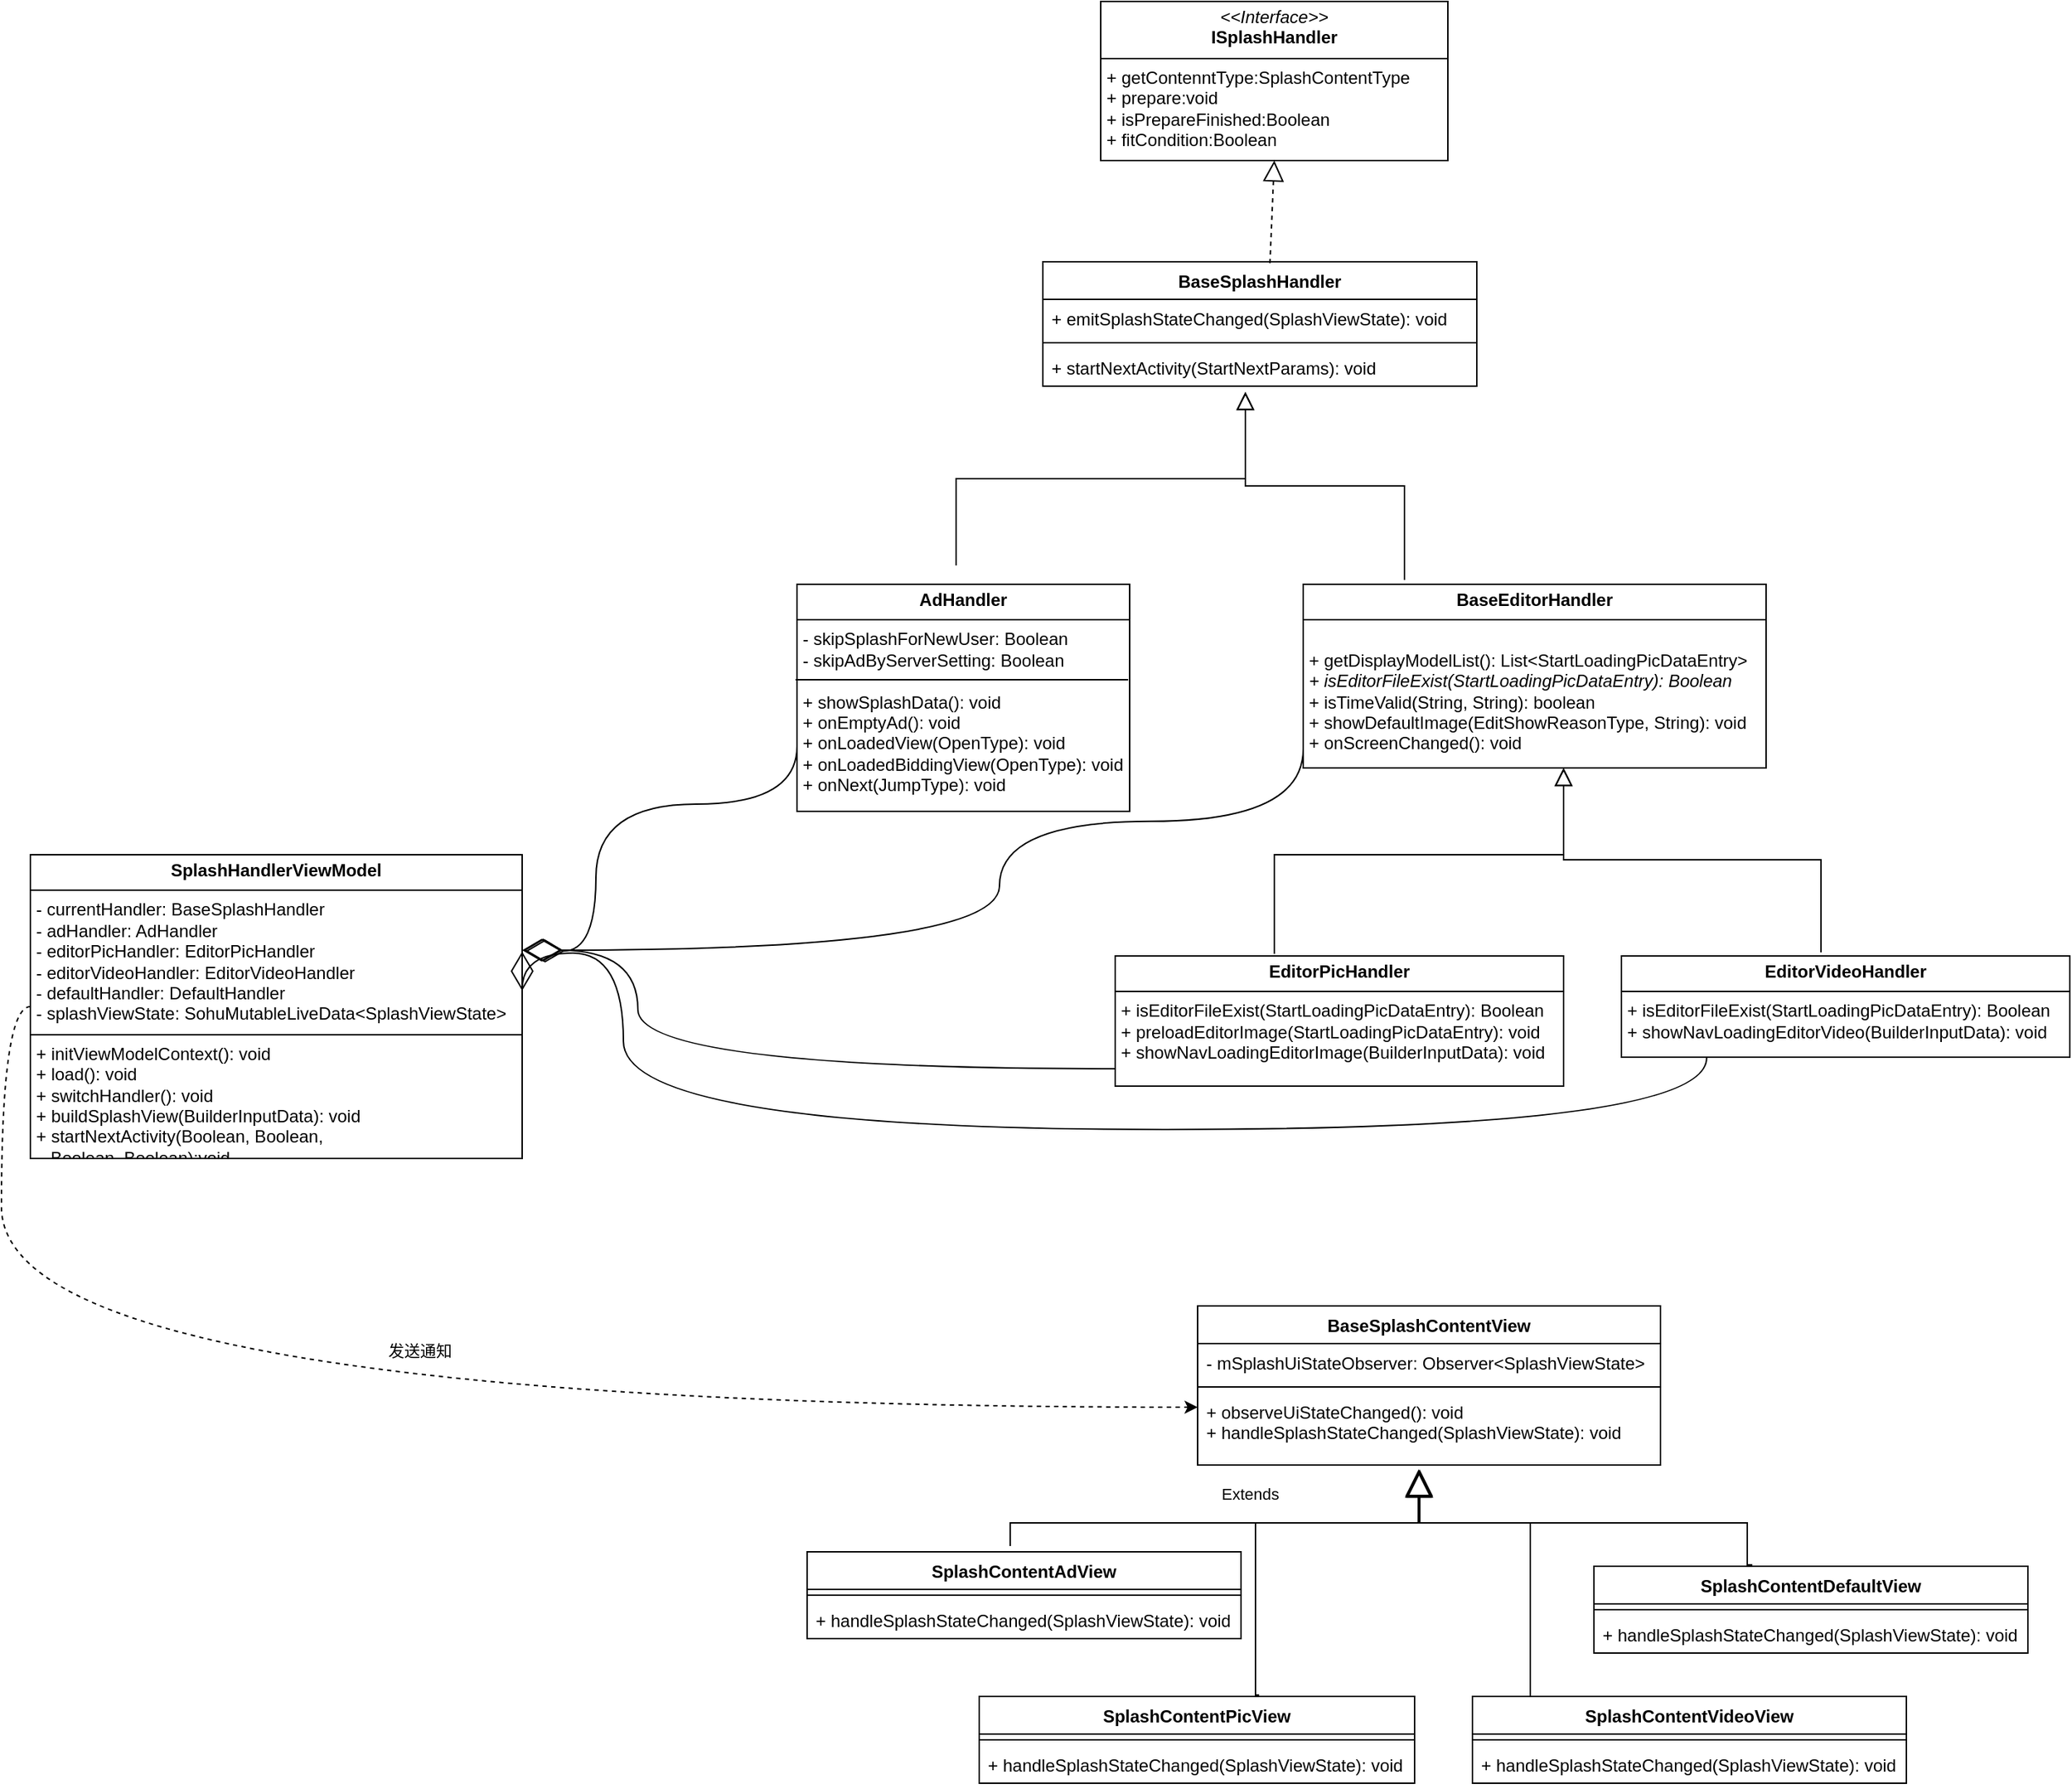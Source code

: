 <mxfile version="24.7.8">
  <diagram id="C5RBs43oDa-KdzZeNtuy" name="启动-类图">
    <mxGraphModel dx="1853" dy="650" grid="1" gridSize="10" guides="1" tooltips="1" connect="1" arrows="1" fold="1" page="1" pageScale="1" pageWidth="827" pageHeight="1169" math="0" shadow="0">
      <root>
        <mxCell id="WIyWlLk6GJQsqaUBKTNV-0" />
        <mxCell id="WIyWlLk6GJQsqaUBKTNV-1" parent="WIyWlLk6GJQsqaUBKTNV-0" />
        <mxCell id="zkfFHV4jXpPFQw0GAbJ--12" value="" style="endArrow=block;endSize=10;endFill=0;shadow=0;strokeWidth=1;rounded=0;curved=0;edgeStyle=elbowEdgeStyle;elbow=vertical;" parent="WIyWlLk6GJQsqaUBKTNV-1" edge="1">
          <mxGeometry width="160" relative="1" as="geometry">
            <mxPoint x="100" y="410" as="sourcePoint" />
            <mxPoint x="300" y="290" as="targetPoint" />
          </mxGeometry>
        </mxCell>
        <mxCell id="zkfFHV4jXpPFQw0GAbJ--16" value="" style="endArrow=block;endSize=10;endFill=0;shadow=0;strokeWidth=1;rounded=0;curved=0;edgeStyle=elbowEdgeStyle;elbow=vertical;" parent="WIyWlLk6GJQsqaUBKTNV-1" edge="1">
          <mxGeometry width="160" relative="1" as="geometry">
            <mxPoint x="410" y="420" as="sourcePoint" />
            <mxPoint x="300" y="290" as="targetPoint" />
          </mxGeometry>
        </mxCell>
        <mxCell id="vUtpF-FoAzg-DGNeopzM-1" value="BaseSplashHandler" style="swimlane;fontStyle=1;align=center;verticalAlign=top;childLayout=stackLayout;horizontal=1;startSize=26;horizontalStack=0;resizeParent=1;resizeParentMax=0;resizeLast=0;collapsible=1;marginBottom=0;whiteSpace=wrap;html=1;" vertex="1" parent="WIyWlLk6GJQsqaUBKTNV-1">
          <mxGeometry x="160" y="200" width="300" height="86" as="geometry" />
        </mxCell>
        <mxCell id="vUtpF-FoAzg-DGNeopzM-2" value="+ emitSplashStateChanged(SplashViewState): void" style="text;strokeColor=none;fillColor=none;align=left;verticalAlign=top;spacingLeft=4;spacingRight=4;overflow=hidden;rotatable=0;points=[[0,0.5],[1,0.5]];portConstraint=eastwest;whiteSpace=wrap;html=1;" vertex="1" parent="vUtpF-FoAzg-DGNeopzM-1">
          <mxGeometry y="26" width="300" height="26" as="geometry" />
        </mxCell>
        <mxCell id="vUtpF-FoAzg-DGNeopzM-3" value="" style="line;strokeWidth=1;fillColor=none;align=left;verticalAlign=middle;spacingTop=-1;spacingLeft=3;spacingRight=3;rotatable=0;labelPosition=right;points=[];portConstraint=eastwest;strokeColor=inherit;" vertex="1" parent="vUtpF-FoAzg-DGNeopzM-1">
          <mxGeometry y="52" width="300" height="8" as="geometry" />
        </mxCell>
        <mxCell id="vUtpF-FoAzg-DGNeopzM-4" value="+ startNextActivity(StartNextParams): void" style="text;strokeColor=none;fillColor=none;align=left;verticalAlign=top;spacingLeft=4;spacingRight=4;overflow=hidden;rotatable=0;points=[[0,0.5],[1,0.5]];portConstraint=eastwest;whiteSpace=wrap;html=1;" vertex="1" parent="vUtpF-FoAzg-DGNeopzM-1">
          <mxGeometry y="60" width="300" height="26" as="geometry" />
        </mxCell>
        <mxCell id="vUtpF-FoAzg-DGNeopzM-5" value="&lt;p style=&quot;margin:0px;margin-top:4px;text-align:center;&quot;&gt;&lt;i&gt;&amp;lt;&amp;lt;Interface&amp;gt;&amp;gt;&lt;/i&gt;&lt;br&gt;&lt;b&gt;ISplashHandler&lt;/b&gt;&lt;br&gt;&lt;/p&gt;&lt;hr size=&quot;1&quot; style=&quot;border-style:solid;&quot;&gt;&lt;p style=&quot;margin:0px;margin-left:4px;&quot;&gt;+ getContenntType:SplashContentType&lt;br&gt;+ prepare:void&lt;/p&gt;&lt;p style=&quot;margin:0px;margin-left:4px;&quot;&gt;+ isPrepareFinished:Boolean&lt;br&gt;&lt;/p&gt;&lt;p style=&quot;margin:0px;margin-left:4px;&quot;&gt;+&amp;nbsp;fitCondition:Boolean&lt;/p&gt;" style="verticalAlign=top;align=left;overflow=fill;html=1;whiteSpace=wrap;" vertex="1" parent="WIyWlLk6GJQsqaUBKTNV-1">
          <mxGeometry x="200" y="20" width="240" height="110" as="geometry" />
        </mxCell>
        <mxCell id="vUtpF-FoAzg-DGNeopzM-6" value="" style="endArrow=block;dashed=1;endFill=0;endSize=12;html=1;rounded=0;entryX=0.5;entryY=1;entryDx=0;entryDy=0;exitX=0.55;exitY=0.012;exitDx=0;exitDy=0;exitPerimeter=0;" edge="1" parent="WIyWlLk6GJQsqaUBKTNV-1" target="vUtpF-FoAzg-DGNeopzM-5">
          <mxGeometry width="160" relative="1" as="geometry">
            <mxPoint x="317" y="201.032" as="sourcePoint" />
            <mxPoint x="312" y="130" as="targetPoint" />
          </mxGeometry>
        </mxCell>
        <mxCell id="vUtpF-FoAzg-DGNeopzM-8" value="&lt;p style=&quot;margin:0px;margin-top:4px;text-align:center;&quot;&gt;&lt;b&gt;AdHandler&lt;/b&gt;&lt;/p&gt;&lt;hr size=&quot;1&quot; style=&quot;border-style:solid;&quot;&gt;&lt;p style=&quot;margin:0px;margin-left:4px;&quot;&gt;- skipSplashForNewUser: Boolean&lt;/p&gt;&lt;p style=&quot;margin:0px;margin-left:4px;&quot;&gt;- skipAdByServerSetting:&amp;nbsp;&lt;span style=&quot;background-color: initial;&quot;&gt;Boolean&lt;/span&gt;&lt;/p&gt;&lt;p style=&quot;margin:0px;margin-left:4px;&quot;&gt;&lt;br&gt;&lt;/p&gt;&lt;p style=&quot;margin:0px;margin-left:4px;&quot;&gt;&lt;span style=&quot;background-color: initial;&quot;&gt;+ showSplashData(): void&lt;/span&gt;&lt;/p&gt;&lt;p style=&quot;margin:0px;margin-left:4px;&quot;&gt;&lt;span style=&quot;background-color: initial;&quot;&gt;+&amp;nbsp;&lt;/span&gt;&lt;span style=&quot;background-color: initial;&quot;&gt;onEmptyAd(): void&lt;/span&gt;&lt;/p&gt;&lt;p style=&quot;margin:0px;margin-left:4px;&quot;&gt;&lt;span style=&quot;background-color: initial;&quot;&gt;+&amp;nbsp;&lt;/span&gt;&lt;span style=&quot;background-color: initial;&quot;&gt;onLoadedView(&lt;/span&gt;&lt;span style=&quot;background-color: initial;&quot;&gt;OpenType&lt;/span&gt;&lt;span style=&quot;background-color: initial;&quot;&gt;): void&lt;/span&gt;&lt;/p&gt;&lt;p style=&quot;margin:0px;margin-left:4px;&quot;&gt;&lt;span style=&quot;background-color: initial;&quot;&gt;+&amp;nbsp;&lt;/span&gt;&lt;span style=&quot;background-color: initial;&quot;&gt;onLoadedBiddingView(&lt;/span&gt;&lt;span style=&quot;background-color: initial;&quot;&gt;OpenType&lt;/span&gt;&lt;span style=&quot;background-color: initial;&quot;&gt;): void&lt;/span&gt;&lt;span style=&quot;background-color: initial;&quot;&gt;&lt;br&gt;&lt;/span&gt;&lt;/p&gt;&lt;p style=&quot;margin:0px;margin-left:4px;&quot;&gt;&lt;span style=&quot;background-color: initial;&quot;&gt;+ onNext(&lt;/span&gt;&lt;span style=&quot;background-color: initial;&quot;&gt;JumpType&lt;/span&gt;&lt;span style=&quot;background-color: initial;&quot;&gt;): void&lt;/span&gt;&lt;/p&gt;" style="verticalAlign=top;align=left;overflow=fill;html=1;whiteSpace=wrap;" vertex="1" parent="WIyWlLk6GJQsqaUBKTNV-1">
          <mxGeometry x="-10" y="423" width="230" height="157" as="geometry" />
        </mxCell>
        <mxCell id="vUtpF-FoAzg-DGNeopzM-9" value="" style="line;strokeWidth=1;fillColor=none;align=left;verticalAlign=middle;spacingTop=-1;spacingLeft=3;spacingRight=3;rotatable=0;labelPosition=right;points=[];portConstraint=eastwest;strokeColor=inherit;" vertex="1" parent="WIyWlLk6GJQsqaUBKTNV-1">
          <mxGeometry x="-11" y="485" width="230" height="8" as="geometry" />
        </mxCell>
        <mxCell id="vUtpF-FoAzg-DGNeopzM-10" value="&lt;p style=&quot;margin:0px;margin-top:4px;text-align:center;&quot;&gt;&lt;b&gt;BaseEditorHandler&lt;/b&gt;&lt;/p&gt;&lt;hr size=&quot;1&quot; style=&quot;border-style:solid;&quot;&gt;&lt;p style=&quot;margin:0px;margin-left:4px;&quot;&gt;&lt;br&gt;&lt;/p&gt;&lt;p style=&quot;margin:0px;margin-left:4px;&quot;&gt;&lt;span style=&quot;background-color: initial;&quot;&gt;+&amp;nbsp;&lt;/span&gt;&lt;span style=&quot;background-color: initial;&quot;&gt;getDisplayModelList():&amp;nbsp;&lt;/span&gt;&lt;span style=&quot;background-color: initial;&quot;&gt;List&amp;lt;StartLoadingPicDataEntry&amp;gt;&lt;/span&gt;&lt;/p&gt;&lt;p style=&quot;margin:0px;margin-left:4px;&quot;&gt;&lt;i&gt;&lt;span style=&quot;background-color: initial;&quot;&gt;+ isEditorFileExist(&lt;/span&gt;&lt;span style=&quot;background-color: initial;&quot;&gt;StartLoadingPicDataEntry&lt;/span&gt;&lt;span style=&quot;background-color: initial;&quot;&gt;): Boolean&lt;/span&gt;&lt;/i&gt;&lt;br&gt;&lt;/p&gt;&lt;p style=&quot;margin:0px;margin-left:4px;&quot;&gt;&lt;span style=&quot;background-color: initial;&quot;&gt;+&amp;nbsp;&lt;/span&gt;&lt;span style=&quot;background-color: initial;&quot;&gt;isTimeValid(&lt;/span&gt;&lt;span style=&quot;background-color: initial;&quot;&gt;String, String&lt;/span&gt;&lt;span style=&quot;background-color: initial;&quot;&gt;): boolean&lt;/span&gt;&lt;span style=&quot;background-color: initial;&quot;&gt;&lt;br&gt;&lt;/span&gt;&lt;/p&gt;&lt;p style=&quot;margin:0px;margin-left:4px;&quot;&gt;&lt;span style=&quot;background-color: initial;&quot;&gt;+ showDefaultImage(&lt;/span&gt;&lt;span style=&quot;background-color: initial;&quot;&gt;EditShowReasonType, String): void&lt;/span&gt;&lt;/p&gt;&lt;p style=&quot;margin:0px;margin-left:4px;&quot;&gt;&lt;span style=&quot;background-color: initial;&quot;&gt;+&amp;nbsp;&lt;/span&gt;&lt;span style=&quot;background-color: initial;&quot;&gt;onScreenChanged(): void&lt;/span&gt;&lt;/p&gt;" style="verticalAlign=top;align=left;overflow=fill;html=1;whiteSpace=wrap;" vertex="1" parent="WIyWlLk6GJQsqaUBKTNV-1">
          <mxGeometry x="340" y="423" width="320" height="127" as="geometry" />
        </mxCell>
        <mxCell id="vUtpF-FoAzg-DGNeopzM-12" value="&lt;p style=&quot;margin:0px;margin-top:4px;text-align:center;&quot;&gt;&lt;b&gt;EditorPicHandler&lt;/b&gt;&lt;/p&gt;&lt;hr size=&quot;1&quot; style=&quot;border-style:solid;&quot;&gt;&lt;p style=&quot;margin:0px;margin-left:4px;&quot;&gt;&lt;span style=&quot;background-color: initial;&quot;&gt;+ isEditorFileExist(&lt;/span&gt;&lt;span style=&quot;background-color: initial;&quot;&gt;StartLoadingPicDataEntry&lt;/span&gt;&lt;span style=&quot;background-color: initial;&quot;&gt;): Boolean&lt;/span&gt;&lt;br&gt;&lt;/p&gt;&lt;p style=&quot;margin:0px;margin-left:4px;&quot;&gt;&lt;span style=&quot;background-color: initial;&quot;&gt;+&amp;nbsp;&lt;/span&gt;&lt;span style=&quot;background-color: initial;&quot;&gt;preloadEditorImage(&lt;/span&gt;&lt;span style=&quot;background-color: initial;&quot;&gt;StartLoadingPicDataEntry): void&lt;/span&gt;&lt;/p&gt;&lt;p style=&quot;margin:0px;margin-left:4px;&quot;&gt;&lt;span style=&quot;background-color: initial;&quot;&gt;+&amp;nbsp;&lt;/span&gt;&lt;span style=&quot;background-color: initial;&quot;&gt;showNavLoadingEditorImage(BuilderInputData): void&lt;/span&gt;&lt;/p&gt;" style="verticalAlign=top;align=left;overflow=fill;html=1;whiteSpace=wrap;" vertex="1" parent="WIyWlLk6GJQsqaUBKTNV-1">
          <mxGeometry x="210" y="680" width="310" height="90" as="geometry" />
        </mxCell>
        <mxCell id="vUtpF-FoAzg-DGNeopzM-13" value="&lt;p style=&quot;margin:0px;margin-top:4px;text-align:center;&quot;&gt;&lt;b&gt;EditorVideoHandler&lt;/b&gt;&lt;/p&gt;&lt;hr size=&quot;1&quot; style=&quot;border-style:solid;&quot;&gt;&lt;p style=&quot;margin:0px;margin-left:4px;&quot;&gt;&lt;span style=&quot;background-color: initial;&quot;&gt;+ isEditorFileExist(&lt;/span&gt;&lt;span style=&quot;background-color: initial;&quot;&gt;StartLoadingPicDataEntry&lt;/span&gt;&lt;span style=&quot;background-color: initial;&quot;&gt;): Boolean&lt;/span&gt;&lt;/p&gt;&lt;p style=&quot;margin:0px;margin-left:4px;&quot;&gt;&lt;span style=&quot;background-color: initial;&quot;&gt;+&amp;nbsp;&lt;/span&gt;&lt;span style=&quot;background-color: initial;&quot;&gt;showNavLoadingEditorVideo(BuilderInputData): void&lt;/span&gt;&lt;/p&gt;" style="verticalAlign=top;align=left;overflow=fill;html=1;whiteSpace=wrap;" vertex="1" parent="WIyWlLk6GJQsqaUBKTNV-1">
          <mxGeometry x="560" y="680" width="310" height="70" as="geometry" />
        </mxCell>
        <mxCell id="vUtpF-FoAzg-DGNeopzM-14" value="" style="endArrow=block;endSize=10;endFill=0;shadow=0;strokeWidth=1;rounded=0;curved=0;edgeStyle=elbowEdgeStyle;elbow=vertical;exitX=0.445;exitY=-0.036;exitDx=0;exitDy=0;exitPerimeter=0;" edge="1" parent="WIyWlLk6GJQsqaUBKTNV-1" source="vUtpF-FoAzg-DGNeopzM-13">
          <mxGeometry width="160" relative="1" as="geometry">
            <mxPoint x="630" y="680" as="sourcePoint" />
            <mxPoint x="520" y="550" as="targetPoint" />
          </mxGeometry>
        </mxCell>
        <mxCell id="vUtpF-FoAzg-DGNeopzM-15" value="" style="endArrow=block;endSize=10;endFill=0;shadow=0;strokeWidth=1;rounded=0;curved=0;edgeStyle=elbowEdgeStyle;elbow=vertical;exitX=0.355;exitY=-0.017;exitDx=0;exitDy=0;exitPerimeter=0;" edge="1" parent="WIyWlLk6GJQsqaUBKTNV-1" source="vUtpF-FoAzg-DGNeopzM-12">
          <mxGeometry width="160" relative="1" as="geometry">
            <mxPoint x="320" y="670" as="sourcePoint" />
            <mxPoint x="520" y="550" as="targetPoint" />
            <Array as="points">
              <mxPoint x="420" y="610" />
            </Array>
          </mxGeometry>
        </mxCell>
        <mxCell id="vUtpF-FoAzg-DGNeopzM-16" value="BaseSplashContentView" style="swimlane;fontStyle=1;align=center;verticalAlign=top;childLayout=stackLayout;horizontal=1;startSize=26;horizontalStack=0;resizeParent=1;resizeParentMax=0;resizeLast=0;collapsible=1;marginBottom=0;whiteSpace=wrap;html=1;" vertex="1" parent="WIyWlLk6GJQsqaUBKTNV-1">
          <mxGeometry x="267" y="922" width="320" height="110" as="geometry" />
        </mxCell>
        <mxCell id="vUtpF-FoAzg-DGNeopzM-17" value="-&amp;nbsp;mSplashUiStateObserver:&amp;nbsp;Observer&amp;lt;SplashViewState&amp;gt;" style="text;strokeColor=none;fillColor=none;align=left;verticalAlign=top;spacingLeft=4;spacingRight=4;overflow=hidden;rotatable=0;points=[[0,0.5],[1,0.5]];portConstraint=eastwest;whiteSpace=wrap;html=1;" vertex="1" parent="vUtpF-FoAzg-DGNeopzM-16">
          <mxGeometry y="26" width="320" height="26" as="geometry" />
        </mxCell>
        <mxCell id="vUtpF-FoAzg-DGNeopzM-18" value="" style="line;strokeWidth=1;fillColor=none;align=left;verticalAlign=middle;spacingTop=-1;spacingLeft=3;spacingRight=3;rotatable=0;labelPosition=right;points=[];portConstraint=eastwest;strokeColor=inherit;" vertex="1" parent="vUtpF-FoAzg-DGNeopzM-16">
          <mxGeometry y="52" width="320" height="8" as="geometry" />
        </mxCell>
        <mxCell id="vUtpF-FoAzg-DGNeopzM-19" value="+ observeUiStateChanged(): void&lt;div&gt;+&amp;nbsp;handleSplashStateChanged(SplashViewState): void&lt;/div&gt;" style="text;strokeColor=none;fillColor=none;align=left;verticalAlign=top;spacingLeft=4;spacingRight=4;overflow=hidden;rotatable=0;points=[[0,0.5],[1,0.5]];portConstraint=eastwest;whiteSpace=wrap;html=1;" vertex="1" parent="vUtpF-FoAzg-DGNeopzM-16">
          <mxGeometry y="60" width="320" height="50" as="geometry" />
        </mxCell>
        <mxCell id="vUtpF-FoAzg-DGNeopzM-20" value="SplashContentAd&lt;span style=&quot;background-color: initial;&quot;&gt;View&lt;/span&gt;" style="swimlane;fontStyle=1;align=center;verticalAlign=top;childLayout=stackLayout;horizontal=1;startSize=26;horizontalStack=0;resizeParent=1;resizeParentMax=0;resizeLast=0;collapsible=1;marginBottom=0;whiteSpace=wrap;html=1;" vertex="1" parent="WIyWlLk6GJQsqaUBKTNV-1">
          <mxGeometry x="-3" y="1092" width="300" height="60" as="geometry" />
        </mxCell>
        <mxCell id="vUtpF-FoAzg-DGNeopzM-22" value="" style="line;strokeWidth=1;fillColor=none;align=left;verticalAlign=middle;spacingTop=-1;spacingLeft=3;spacingRight=3;rotatable=0;labelPosition=right;points=[];portConstraint=eastwest;strokeColor=inherit;" vertex="1" parent="vUtpF-FoAzg-DGNeopzM-20">
          <mxGeometry y="26" width="300" height="8" as="geometry" />
        </mxCell>
        <mxCell id="vUtpF-FoAzg-DGNeopzM-23" value="&lt;div&gt;+&amp;nbsp;handleSplashStateChanged(SplashViewState): void&lt;/div&gt;" style="text;strokeColor=none;fillColor=none;align=left;verticalAlign=top;spacingLeft=4;spacingRight=4;overflow=hidden;rotatable=0;points=[[0,0.5],[1,0.5]];portConstraint=eastwest;whiteSpace=wrap;html=1;" vertex="1" parent="vUtpF-FoAzg-DGNeopzM-20">
          <mxGeometry y="34" width="300" height="26" as="geometry" />
        </mxCell>
        <mxCell id="vUtpF-FoAzg-DGNeopzM-30" value="SplashContentDefault&lt;span style=&quot;background-color: initial;&quot;&gt;View&lt;/span&gt;" style="swimlane;fontStyle=1;align=center;verticalAlign=top;childLayout=stackLayout;horizontal=1;startSize=26;horizontalStack=0;resizeParent=1;resizeParentMax=0;resizeLast=0;collapsible=1;marginBottom=0;whiteSpace=wrap;html=1;" vertex="1" parent="WIyWlLk6GJQsqaUBKTNV-1">
          <mxGeometry x="541" y="1102" width="300" height="60" as="geometry" />
        </mxCell>
        <mxCell id="vUtpF-FoAzg-DGNeopzM-31" value="" style="line;strokeWidth=1;fillColor=none;align=left;verticalAlign=middle;spacingTop=-1;spacingLeft=3;spacingRight=3;rotatable=0;labelPosition=right;points=[];portConstraint=eastwest;strokeColor=inherit;" vertex="1" parent="vUtpF-FoAzg-DGNeopzM-30">
          <mxGeometry y="26" width="300" height="8" as="geometry" />
        </mxCell>
        <mxCell id="vUtpF-FoAzg-DGNeopzM-32" value="&lt;div&gt;+&amp;nbsp;handleSplashStateChanged(SplashViewState): void&lt;/div&gt;" style="text;strokeColor=none;fillColor=none;align=left;verticalAlign=top;spacingLeft=4;spacingRight=4;overflow=hidden;rotatable=0;points=[[0,0.5],[1,0.5]];portConstraint=eastwest;whiteSpace=wrap;html=1;" vertex="1" parent="vUtpF-FoAzg-DGNeopzM-30">
          <mxGeometry y="34" width="300" height="26" as="geometry" />
        </mxCell>
        <mxCell id="vUtpF-FoAzg-DGNeopzM-27" value="SplashContentVideo&lt;span style=&quot;background-color: initial;&quot;&gt;View&lt;/span&gt;" style="swimlane;fontStyle=1;align=center;verticalAlign=top;childLayout=stackLayout;horizontal=1;startSize=26;horizontalStack=0;resizeParent=1;resizeParentMax=0;resizeLast=0;collapsible=1;marginBottom=0;whiteSpace=wrap;html=1;" vertex="1" parent="WIyWlLk6GJQsqaUBKTNV-1">
          <mxGeometry x="457" y="1192" width="300" height="60" as="geometry" />
        </mxCell>
        <mxCell id="vUtpF-FoAzg-DGNeopzM-28" value="" style="line;strokeWidth=1;fillColor=none;align=left;verticalAlign=middle;spacingTop=-1;spacingLeft=3;spacingRight=3;rotatable=0;labelPosition=right;points=[];portConstraint=eastwest;strokeColor=inherit;" vertex="1" parent="vUtpF-FoAzg-DGNeopzM-27">
          <mxGeometry y="26" width="300" height="8" as="geometry" />
        </mxCell>
        <mxCell id="vUtpF-FoAzg-DGNeopzM-29" value="&lt;div&gt;+&amp;nbsp;handleSplashStateChanged(SplashViewState): void&lt;/div&gt;" style="text;strokeColor=none;fillColor=none;align=left;verticalAlign=top;spacingLeft=4;spacingRight=4;overflow=hidden;rotatable=0;points=[[0,0.5],[1,0.5]];portConstraint=eastwest;whiteSpace=wrap;html=1;" vertex="1" parent="vUtpF-FoAzg-DGNeopzM-27">
          <mxGeometry y="34" width="300" height="26" as="geometry" />
        </mxCell>
        <mxCell id="vUtpF-FoAzg-DGNeopzM-24" value="SplashContentPic&lt;span style=&quot;background-color: initial;&quot;&gt;View&lt;/span&gt;" style="swimlane;fontStyle=1;align=center;verticalAlign=top;childLayout=stackLayout;horizontal=1;startSize=26;horizontalStack=0;resizeParent=1;resizeParentMax=0;resizeLast=0;collapsible=1;marginBottom=0;whiteSpace=wrap;html=1;" vertex="1" parent="WIyWlLk6GJQsqaUBKTNV-1">
          <mxGeometry x="116" y="1192" width="301" height="60" as="geometry" />
        </mxCell>
        <mxCell id="vUtpF-FoAzg-DGNeopzM-25" value="" style="line;strokeWidth=1;fillColor=none;align=left;verticalAlign=middle;spacingTop=-1;spacingLeft=3;spacingRight=3;rotatable=0;labelPosition=right;points=[];portConstraint=eastwest;strokeColor=inherit;" vertex="1" parent="vUtpF-FoAzg-DGNeopzM-24">
          <mxGeometry y="26" width="301" height="8" as="geometry" />
        </mxCell>
        <mxCell id="vUtpF-FoAzg-DGNeopzM-26" value="&lt;div&gt;+&amp;nbsp;handleSplashStateChanged(SplashViewState): void&lt;/div&gt;" style="text;strokeColor=none;fillColor=none;align=left;verticalAlign=top;spacingLeft=4;spacingRight=4;overflow=hidden;rotatable=0;points=[[0,0.5],[1,0.5]];portConstraint=eastwest;whiteSpace=wrap;html=1;" vertex="1" parent="vUtpF-FoAzg-DGNeopzM-24">
          <mxGeometry y="34" width="301" height="26" as="geometry" />
        </mxCell>
        <mxCell id="vUtpF-FoAzg-DGNeopzM-39" value="" style="endArrow=block;endSize=16;endFill=0;html=1;rounded=0;entryX=0.48;entryY=1.08;entryDx=0;entryDy=0;entryPerimeter=0;exitX=0.468;exitY=-0.067;exitDx=0;exitDy=0;exitPerimeter=0;edgeStyle=orthogonalEdgeStyle;" edge="1" parent="WIyWlLk6GJQsqaUBKTNV-1" source="vUtpF-FoAzg-DGNeopzM-20" target="vUtpF-FoAzg-DGNeopzM-19">
          <mxGeometry width="160" relative="1" as="geometry">
            <mxPoint x="277" y="1062" as="sourcePoint" />
            <mxPoint x="437" y="1062" as="targetPoint" />
            <Array as="points">
              <mxPoint x="137" y="1072" />
              <mxPoint x="421" y="1072" />
            </Array>
          </mxGeometry>
        </mxCell>
        <mxCell id="vUtpF-FoAzg-DGNeopzM-42" value="" style="endArrow=block;endSize=16;endFill=0;html=1;rounded=0;entryX=0.477;entryY=0.94;entryDx=0;entryDy=0;entryPerimeter=0;edgeStyle=orthogonalEdgeStyle;exitX=0.643;exitY=-0.017;exitDx=0;exitDy=0;exitPerimeter=0;" edge="1" parent="WIyWlLk6GJQsqaUBKTNV-1" source="vUtpF-FoAzg-DGNeopzM-24">
          <mxGeometry width="160" relative="1" as="geometry">
            <mxPoint x="307" y="1182" as="sourcePoint" />
            <mxPoint x="419.64" y="1036" as="targetPoint" />
            <Array as="points">
              <mxPoint x="307" y="1191" />
              <mxPoint x="307" y="1072" />
              <mxPoint x="420" y="1072" />
            </Array>
          </mxGeometry>
        </mxCell>
        <mxCell id="vUtpF-FoAzg-DGNeopzM-43" value="&lt;div&gt;&lt;br&gt;&lt;/div&gt;&lt;div&gt;&lt;br&gt;&lt;/div&gt;" style="endArrow=block;endSize=16;endFill=0;html=1;rounded=0;exitX=0.3;exitY=0;exitDx=0;exitDy=0;exitPerimeter=0;edgeStyle=orthogonalEdgeStyle;" edge="1" parent="WIyWlLk6GJQsqaUBKTNV-1" source="vUtpF-FoAzg-DGNeopzM-27">
          <mxGeometry width="160" relative="1" as="geometry">
            <mxPoint x="420.5" y="1115" as="sourcePoint" />
            <mxPoint x="420.5" y="1035" as="targetPoint" />
            <Array as="points">
              <mxPoint x="497" y="1192" />
              <mxPoint x="497" y="1072" />
              <mxPoint x="421" y="1072" />
            </Array>
          </mxGeometry>
        </mxCell>
        <mxCell id="vUtpF-FoAzg-DGNeopzM-44" value="Extends" style="endArrow=block;endSize=16;endFill=0;html=1;rounded=0;entryX=0.639;entryY=1.08;entryDx=0;entryDy=0;entryPerimeter=0;edgeStyle=orthogonalEdgeStyle;exitX=0.365;exitY=-0.017;exitDx=0;exitDy=0;exitPerimeter=0;" edge="1" parent="WIyWlLk6GJQsqaUBKTNV-1" source="vUtpF-FoAzg-DGNeopzM-30">
          <mxGeometry x="1" y="197" width="160" relative="1" as="geometry">
            <mxPoint x="647" y="1092" as="sourcePoint" />
            <mxPoint x="419.77" y="1035" as="targetPoint" />
            <Array as="points">
              <mxPoint x="647" y="1101" />
              <mxPoint x="647" y="1072" />
              <mxPoint x="420" y="1072" />
            </Array>
            <mxPoint x="80" y="17" as="offset" />
          </mxGeometry>
        </mxCell>
        <mxCell id="vUtpF-FoAzg-DGNeopzM-45" value="&lt;p style=&quot;margin:0px;margin-top:4px;text-align:center;&quot;&gt;&lt;b&gt;SplashHandlerViewModel&lt;/b&gt;&lt;/p&gt;&lt;hr size=&quot;1&quot; style=&quot;border-style:solid;&quot;&gt;&lt;p style=&quot;margin:0px;margin-left:4px;&quot;&gt;- currentHandler: BaseSplashHandler&lt;/p&gt;&lt;p style=&quot;margin:0px;margin-left:4px;&quot;&gt;- adHandler: AdHandler&lt;/p&gt;&lt;p style=&quot;margin:0px;margin-left:4px;&quot;&gt;- editorPicHandler: EditorPicHandler&lt;br&gt;&lt;/p&gt;&lt;p style=&quot;margin:0px;margin-left:4px;&quot;&gt;- editorVideoHandler: EditorVideoHandler&lt;br&gt;&lt;/p&gt;&lt;p style=&quot;margin:0px;margin-left:4px;&quot;&gt;- defaultHandler: DefaultHandler&lt;br&gt;&lt;/p&gt;&lt;p style=&quot;margin:0px;margin-left:4px;&quot;&gt;-&amp;nbsp;splashViewState:&amp;nbsp;SohuMutableLiveData&amp;lt;SplashViewState&amp;gt;&lt;/p&gt;&lt;hr size=&quot;1&quot; style=&quot;border-style:solid;&quot;&gt;&lt;p style=&quot;margin:0px;margin-left:4px;&quot;&gt;+ initViewModelContext(): void&lt;/p&gt;&lt;p style=&quot;margin:0px;margin-left:4px;&quot;&gt;+ load(): void&lt;br&gt;&lt;/p&gt;&lt;p style=&quot;margin:0px;margin-left:4px;&quot;&gt;+ switchHandler(): void&lt;/p&gt;&lt;p style=&quot;margin:0px;margin-left:4px;&quot;&gt;+&amp;nbsp;buildSplashView(BuilderInputData): void&lt;/p&gt;&lt;p style=&quot;margin:0px;margin-left:4px;&quot;&gt;+ startNextActivity(Boolean, Boolean,&amp;nbsp;&lt;/p&gt;&lt;p style=&quot;margin:0px;margin-left:4px;&quot;&gt;&amp;nbsp; &amp;nbsp;Boolean, Boolean):void&lt;/p&gt;" style="verticalAlign=top;align=left;overflow=fill;html=1;whiteSpace=wrap;" vertex="1" parent="WIyWlLk6GJQsqaUBKTNV-1">
          <mxGeometry x="-540" y="610" width="340" height="210" as="geometry" />
        </mxCell>
        <mxCell id="vUtpF-FoAzg-DGNeopzM-46" value="" style="endArrow=diamondThin;endFill=0;endSize=24;html=1;rounded=0;edgeStyle=orthogonalEdgeStyle;curved=1;entryX=1.007;entryY=0.198;entryDx=0;entryDy=0;entryPerimeter=0;" edge="1" parent="WIyWlLk6GJQsqaUBKTNV-1">
          <mxGeometry width="160" relative="1" as="geometry">
            <mxPoint x="-10" y="535" as="sourcePoint" />
            <mxPoint x="-197.62" y="676.58" as="targetPoint" />
            <Array as="points">
              <mxPoint x="-10" y="575" />
              <mxPoint x="-149" y="575" />
              <mxPoint x="-149" y="677" />
            </Array>
          </mxGeometry>
        </mxCell>
        <mxCell id="vUtpF-FoAzg-DGNeopzM-47" value="" style="endArrow=diamondThin;endFill=0;endSize=24;html=1;rounded=0;entryX=1.004;entryY=0.567;entryDx=0;entryDy=0;entryPerimeter=0;edgeStyle=orthogonalEdgeStyle;curved=1;exitX=0;exitY=1;exitDx=0;exitDy=0;" edge="1" parent="WIyWlLk6GJQsqaUBKTNV-1">
          <mxGeometry width="160" relative="1" as="geometry">
            <mxPoint x="340" y="536.9" as="sourcePoint" />
            <mxPoint x="-198.92" y="675.97" as="targetPoint" />
            <Array as="points">
              <mxPoint x="340" y="586.9" />
              <mxPoint x="130" y="586.9" />
              <mxPoint x="130" y="675.9" />
            </Array>
          </mxGeometry>
        </mxCell>
        <mxCell id="vUtpF-FoAzg-DGNeopzM-48" value="" style="endArrow=diamondThin;endFill=0;endSize=24;html=1;rounded=0;edgeStyle=orthogonalEdgeStyle;curved=1;" edge="1" parent="WIyWlLk6GJQsqaUBKTNV-1">
          <mxGeometry width="160" relative="1" as="geometry">
            <mxPoint x="210" y="758" as="sourcePoint" />
            <mxPoint x="-200" y="676" as="targetPoint" />
            <Array as="points">
              <mxPoint x="-120" y="758" />
              <mxPoint x="-120" y="676" />
            </Array>
          </mxGeometry>
        </mxCell>
        <mxCell id="vUtpF-FoAzg-DGNeopzM-50" value="" style="endArrow=diamondThin;endFill=0;endSize=24;html=1;rounded=0;edgeStyle=orthogonalEdgeStyle;curved=1;exitX=0.19;exitY=1.007;exitDx=0;exitDy=0;exitPerimeter=0;" edge="1" parent="WIyWlLk6GJQsqaUBKTNV-1" source="vUtpF-FoAzg-DGNeopzM-13">
          <mxGeometry width="160" relative="1" as="geometry">
            <mxPoint x="620" y="760" as="sourcePoint" />
            <mxPoint x="-200" y="677" as="targetPoint" />
            <Array as="points">
              <mxPoint x="619" y="800" />
              <mxPoint x="-130" y="800" />
              <mxPoint x="-130" y="678" />
            </Array>
          </mxGeometry>
        </mxCell>
        <mxCell id="vUtpF-FoAzg-DGNeopzM-51" style="edgeStyle=orthogonalEdgeStyle;rounded=0;orthogonalLoop=1;jettySize=auto;html=1;exitX=0;exitY=0.5;exitDx=0;exitDy=0;entryX=0;entryY=0.2;entryDx=0;entryDy=0;entryPerimeter=0;curved=1;dashed=1;" edge="1" parent="WIyWlLk6GJQsqaUBKTNV-1" source="vUtpF-FoAzg-DGNeopzM-45" target="vUtpF-FoAzg-DGNeopzM-19">
          <mxGeometry relative="1" as="geometry" />
        </mxCell>
        <mxCell id="vUtpF-FoAzg-DGNeopzM-52" value="发送通知" style="edgeLabel;html=1;align=center;verticalAlign=middle;resizable=0;points=[];" vertex="1" connectable="0" parent="vUtpF-FoAzg-DGNeopzM-51">
          <mxGeometry x="0.04" y="40" relative="1" as="geometry">
            <mxPoint x="1" y="1" as="offset" />
          </mxGeometry>
        </mxCell>
      </root>
    </mxGraphModel>
  </diagram>
</mxfile>
